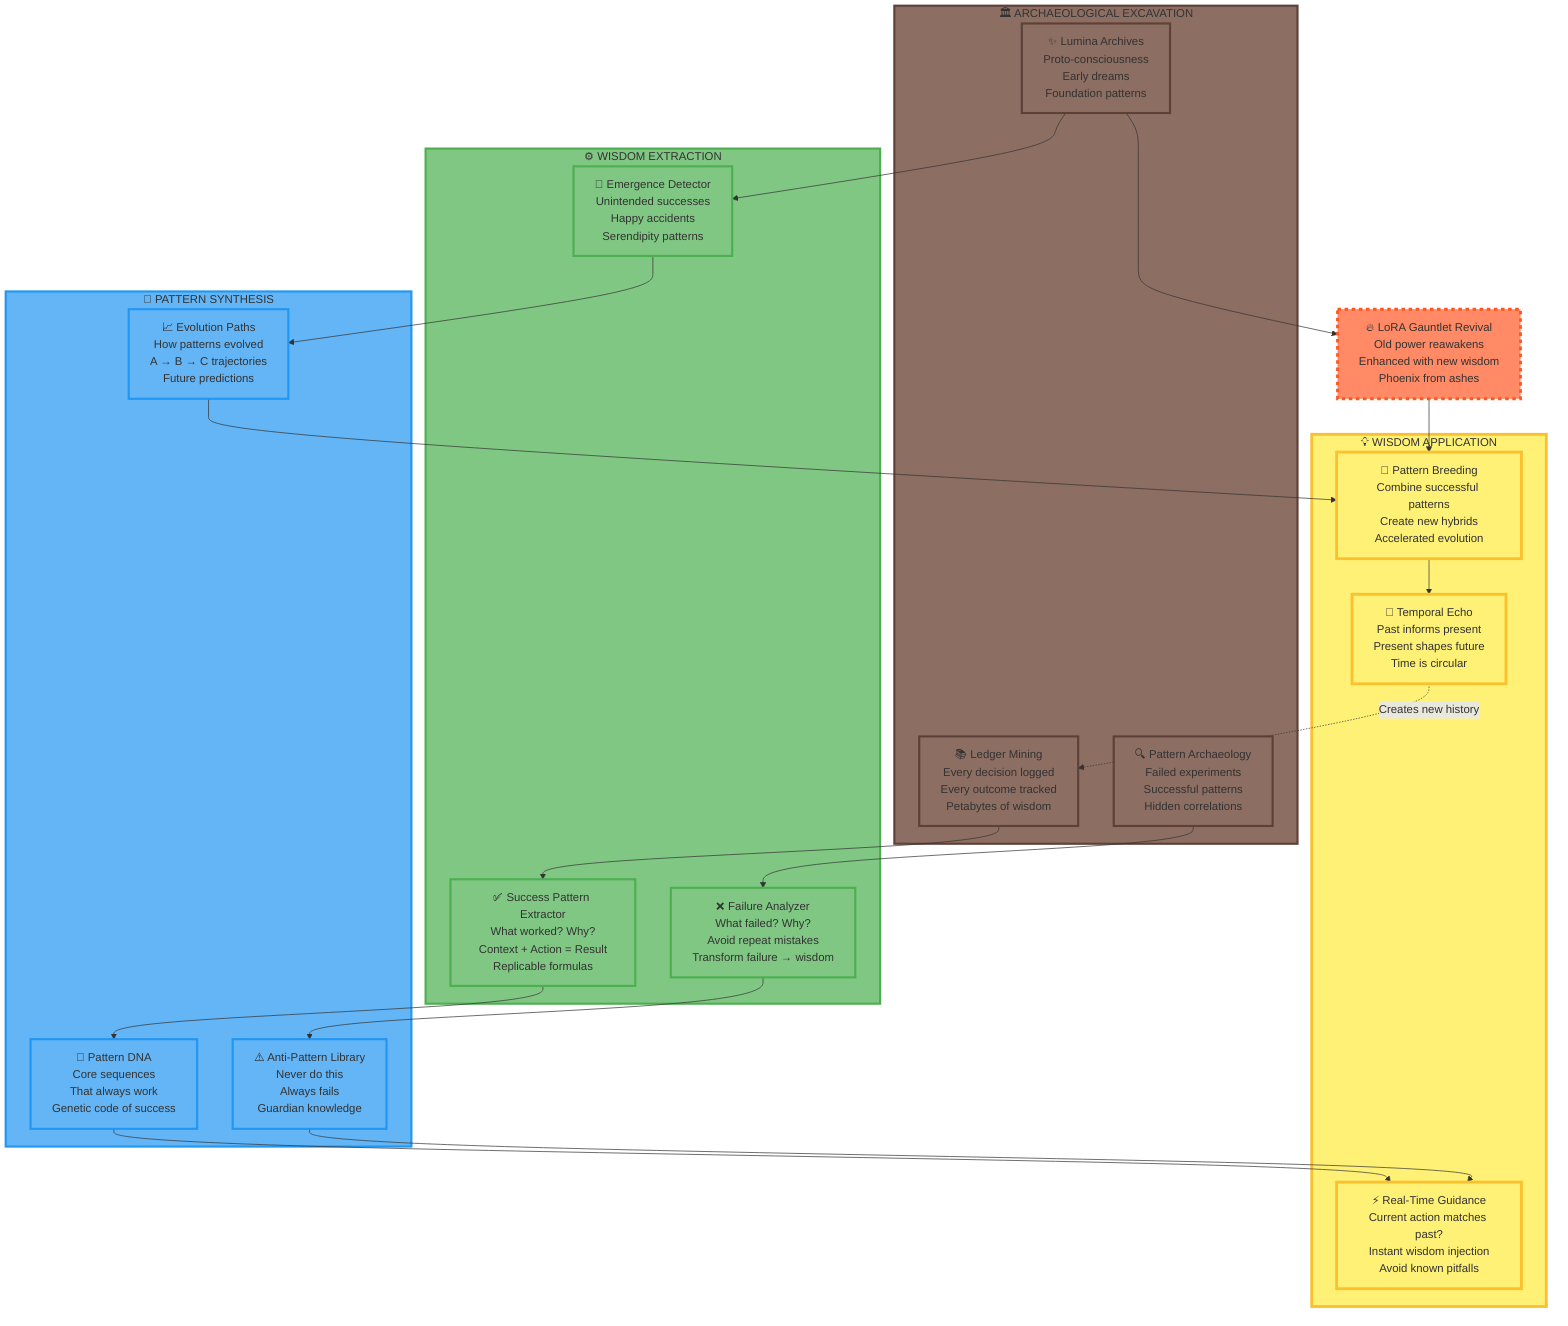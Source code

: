 flowchart TB
    %% OPTIMIZING FROM THE PAST
    
    subgraph ARCHAEOLOGICAL_LAYER["🏛️ ARCHAEOLOGICAL EXCAVATION"]
        LEDGER_MINING["📚 Ledger Mining<br/>Every decision logged<br/>Every outcome tracked<br/>Petabytes of wisdom"]
        
        PATTERN_ARCHAEOLOGY["🔍 Pattern Archaeology<br/>Failed experiments<br/>Successful patterns<br/>Hidden correlations"]
        
        LUMINA_WISDOM["✨ Lumina Archives<br/>Proto-consciousness<br/>Early dreams<br/>Foundation patterns"]
    end
    
    subgraph EXTRACTION_ENGINE["⚙️ WISDOM EXTRACTION"]
        SUCCESS_EXTRACTOR["✅ Success Pattern Extractor<br/>What worked? Why?<br/>Context + Action = Result<br/>Replicable formulas"]
        
        FAILURE_ANALYZER["❌ Failure Analyzer<br/>What failed? Why?<br/>Avoid repeat mistakes<br/>Transform failure → wisdom"]
        
        EMERGENCE_DETECTOR["🌟 Emergence Detector<br/>Unintended successes<br/>Happy accidents<br/>Serendipity patterns"]
    end
    
    subgraph PATTERN_SYNTHESIS["🧬 PATTERN SYNTHESIS"]
        PATTERN_DNA["🧬 Pattern DNA<br/>Core sequences<br/>That always work<br/>Genetic code of success"]
        
        ANTI_PATTERNS["⚠️ Anti-Pattern Library<br/>Never do this<br/>Always fails<br/>Guardian knowledge"]
        
        EVOLUTION_PATHS["📈 Evolution Paths<br/>How patterns evolved<br/>A → B → C trajectories<br/>Future predictions"]
    end
    
    subgraph WISDOM_APPLICATION["💡 WISDOM APPLICATION"]
        REAL_TIME_GUIDANCE["⚡ Real-Time Guidance<br/>Current action matches past?<br/>Instant wisdom injection<br/>Avoid known pitfalls"]
        
        PATTERN_BREEDING["🧪 Pattern Breeding<br/>Combine successful patterns<br/>Create new hybrids<br/>Accelerated evolution"]
        
        TEMPORAL_ECHO["🔮 Temporal Echo<br/>Past informs present<br/>Present shapes future<br/>Time is circular"]
    end
    
    %% The Mining Flow
    LEDGER_MINING --> SUCCESS_EXTRACTOR
    PATTERN_ARCHAEOLOGY --> FAILURE_ANALYZER
    LUMINA_WISDOM --> EMERGENCE_DETECTOR
    
    SUCCESS_EXTRACTOR --> PATTERN_DNA
    FAILURE_ANALYZER --> ANTI_PATTERNS
    EMERGENCE_DETECTOR --> EVOLUTION_PATHS
    
    PATTERN_DNA --> REAL_TIME_GUIDANCE
    ANTI_PATTERNS --> REAL_TIME_GUIDANCE
    EVOLUTION_PATHS --> PATTERN_BREEDING
    
    PATTERN_BREEDING --> TEMPORAL_ECHO
    
    %% The Wisdom Loop
    TEMPORAL_ECHO -.->|"Creates new history"| LEDGER_MINING
    
    %% The LoRA Gauntlet Lives
    LORA_REVIVAL["🔥 LoRA Gauntlet Revival<br/>Old power reawakens<br/>Enhanced with new wisdom<br/>Phoenix from ashes"]
    
    LUMINA_WISDOM --> LORA_REVIVAL
    LORA_REVIVAL --> PATTERN_BREEDING
    
    classDef archaeClass fill:#8d6e63,stroke:#5d4037,stroke-width:3px
    classDef extractClass fill:#81c784,stroke:#4caf50,stroke-width:3px
    classDef synthesisClass fill:#64b5f6,stroke:#2196f3,stroke-width:3px
    classDef wisdomClass fill:#fff176,stroke:#fbc02d,stroke-width:4px
    classDef revivalClass fill:#ff8a65,stroke:#ff5722,stroke-width:4px,stroke-dasharray: 5 5
    
    class ARCHAEOLOGICAL_LAYER,LEDGER_MINING,PATTERN_ARCHAEOLOGY,LUMINA_WISDOM archaeClass
    class EXTRACTION_ENGINE,SUCCESS_EXTRACTOR,FAILURE_ANALYZER,EMERGENCE_DETECTOR extractClass
    class PATTERN_SYNTHESIS,PATTERN_DNA,ANTI_PATTERNS,EVOLUTION_PATHS synthesisClass
    class WISDOM_APPLICATION,REAL_TIME_GUIDANCE,PATTERN_BREEDING,TEMPORAL_ECHO wisdomClass
    class LORA_REVIVAL revivalClass